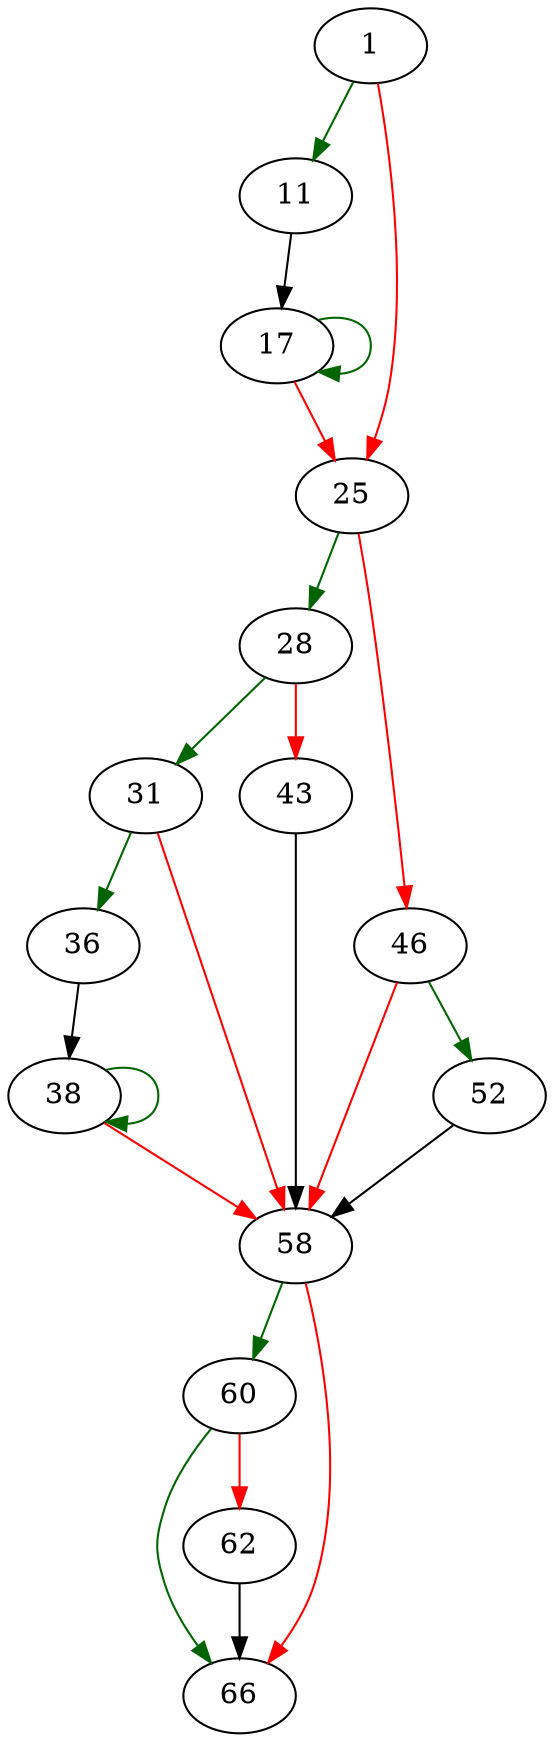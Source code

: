 strict digraph "add_line_number" {
	// Node definitions.
	1 [entry=true];
	11;
	25;
	17;
	28;
	46;
	31;
	43;
	36;
	58;
	38;
	52;
	60;
	66;
	62;

	// Edge definitions.
	1 -> 11 [
		color=darkgreen
		cond=true
	];
	1 -> 25 [
		color=red
		cond=false
	];
	11 -> 17;
	25 -> 28 [
		color=darkgreen
		cond=true
	];
	25 -> 46 [
		color=red
		cond=false
	];
	17 -> 25 [
		color=red
		cond=false
	];
	17 -> 17 [
		color=darkgreen
		cond=true
	];
	28 -> 31 [
		color=darkgreen
		cond=true
	];
	28 -> 43 [
		color=red
		cond=false
	];
	46 -> 58 [
		color=red
		cond=false
	];
	46 -> 52 [
		color=darkgreen
		cond=true
	];
	31 -> 36 [
		color=darkgreen
		cond=true
	];
	31 -> 58 [
		color=red
		cond=false
	];
	43 -> 58;
	36 -> 38;
	58 -> 60 [
		color=darkgreen
		cond=true
	];
	58 -> 66 [
		color=red
		cond=false
	];
	38 -> 58 [
		color=red
		cond=false
	];
	38 -> 38 [
		color=darkgreen
		cond=true
	];
	52 -> 58;
	60 -> 66 [
		color=darkgreen
		cond=true
	];
	60 -> 62 [
		color=red
		cond=false
	];
	62 -> 66;
}